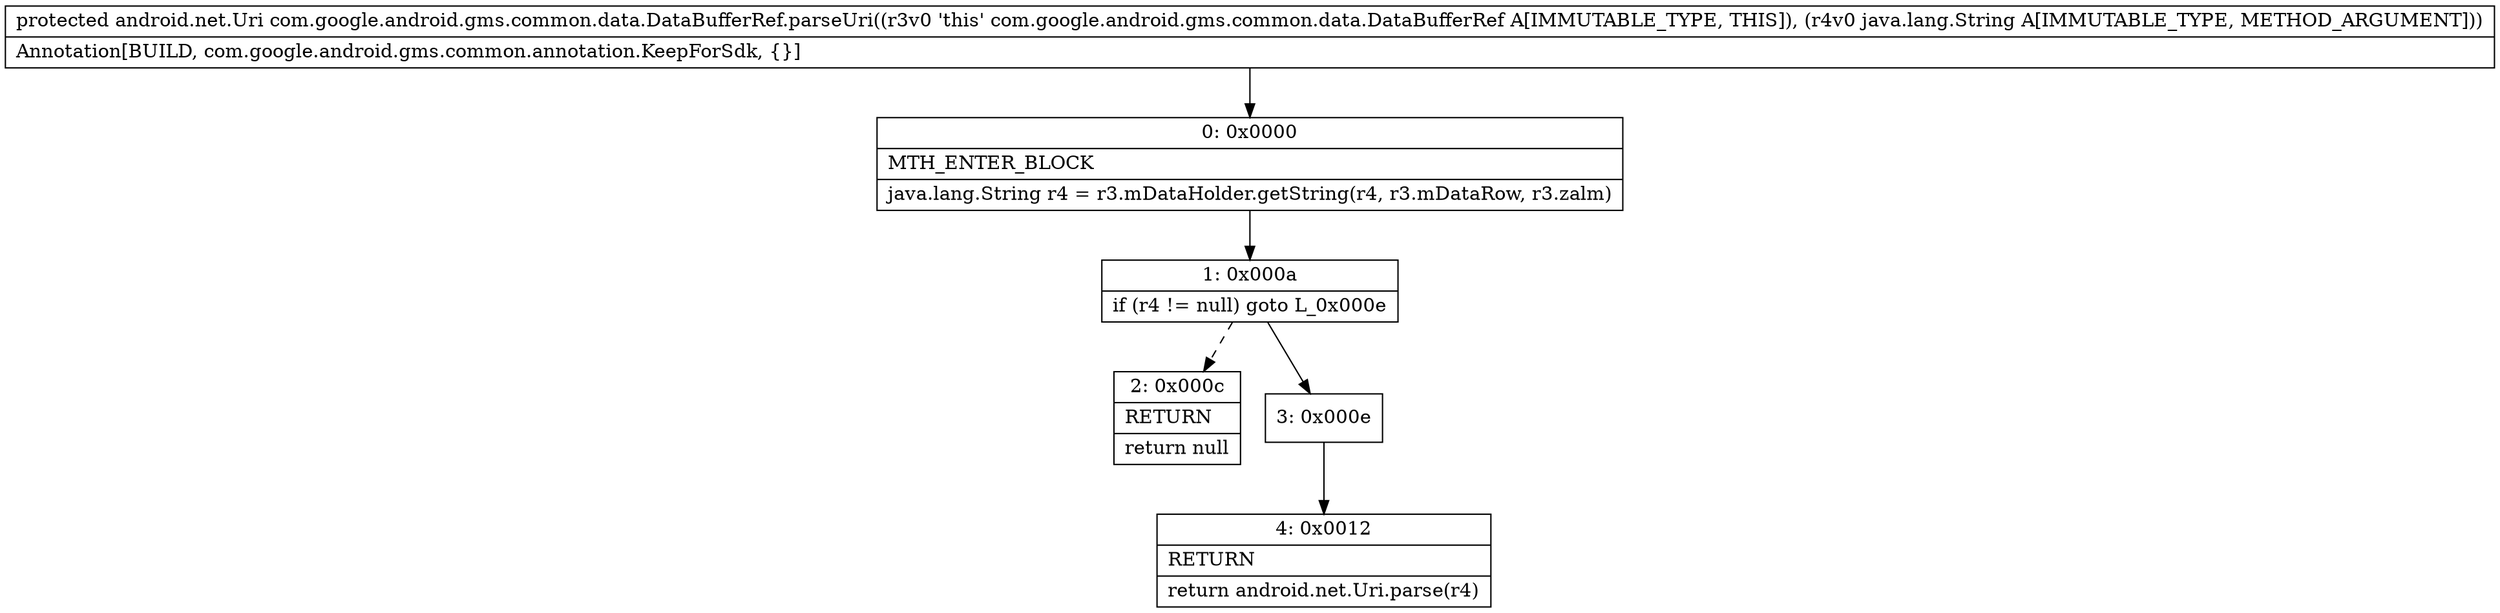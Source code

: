 digraph "CFG forcom.google.android.gms.common.data.DataBufferRef.parseUri(Ljava\/lang\/String;)Landroid\/net\/Uri;" {
Node_0 [shape=record,label="{0\:\ 0x0000|MTH_ENTER_BLOCK\l|java.lang.String r4 = r3.mDataHolder.getString(r4, r3.mDataRow, r3.zalm)\l}"];
Node_1 [shape=record,label="{1\:\ 0x000a|if (r4 != null) goto L_0x000e\l}"];
Node_2 [shape=record,label="{2\:\ 0x000c|RETURN\l|return null\l}"];
Node_3 [shape=record,label="{3\:\ 0x000e}"];
Node_4 [shape=record,label="{4\:\ 0x0012|RETURN\l|return android.net.Uri.parse(r4)\l}"];
MethodNode[shape=record,label="{protected android.net.Uri com.google.android.gms.common.data.DataBufferRef.parseUri((r3v0 'this' com.google.android.gms.common.data.DataBufferRef A[IMMUTABLE_TYPE, THIS]), (r4v0 java.lang.String A[IMMUTABLE_TYPE, METHOD_ARGUMENT]))  | Annotation[BUILD, com.google.android.gms.common.annotation.KeepForSdk, \{\}]\l}"];
MethodNode -> Node_0;
Node_0 -> Node_1;
Node_1 -> Node_2[style=dashed];
Node_1 -> Node_3;
Node_3 -> Node_4;
}

